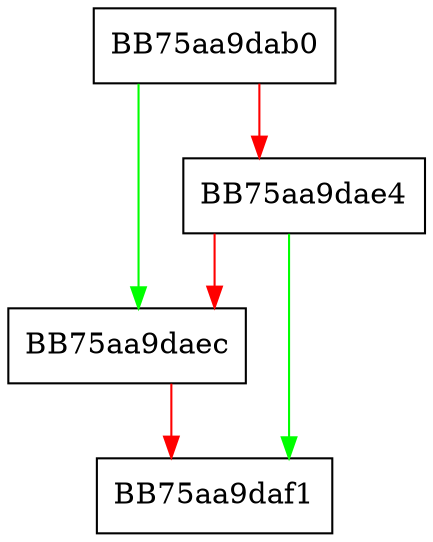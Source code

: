 digraph RpfAPI_AnomalyEventUpdate {
  node [shape="box"];
  graph [splines=ortho];
  BB75aa9dab0 -> BB75aa9daec [color="green"];
  BB75aa9dab0 -> BB75aa9dae4 [color="red"];
  BB75aa9dae4 -> BB75aa9daf1 [color="green"];
  BB75aa9dae4 -> BB75aa9daec [color="red"];
  BB75aa9daec -> BB75aa9daf1 [color="red"];
}